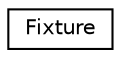digraph "Graphical Class Hierarchy"
{
 // LATEX_PDF_SIZE
  edge [fontname="Helvetica",fontsize="10",labelfontname="Helvetica",labelfontsize="10"];
  node [fontname="Helvetica",fontsize="10",shape=record];
  rankdir="LR";
  Node0 [label="Fixture",height=0.2,width=0.4,color="black", fillcolor="white", style="filled",URL="$classarm__compute_1_1test_1_1framework_1_1_fixture.xhtml",tooltip="Abstract fixture class."];
}
